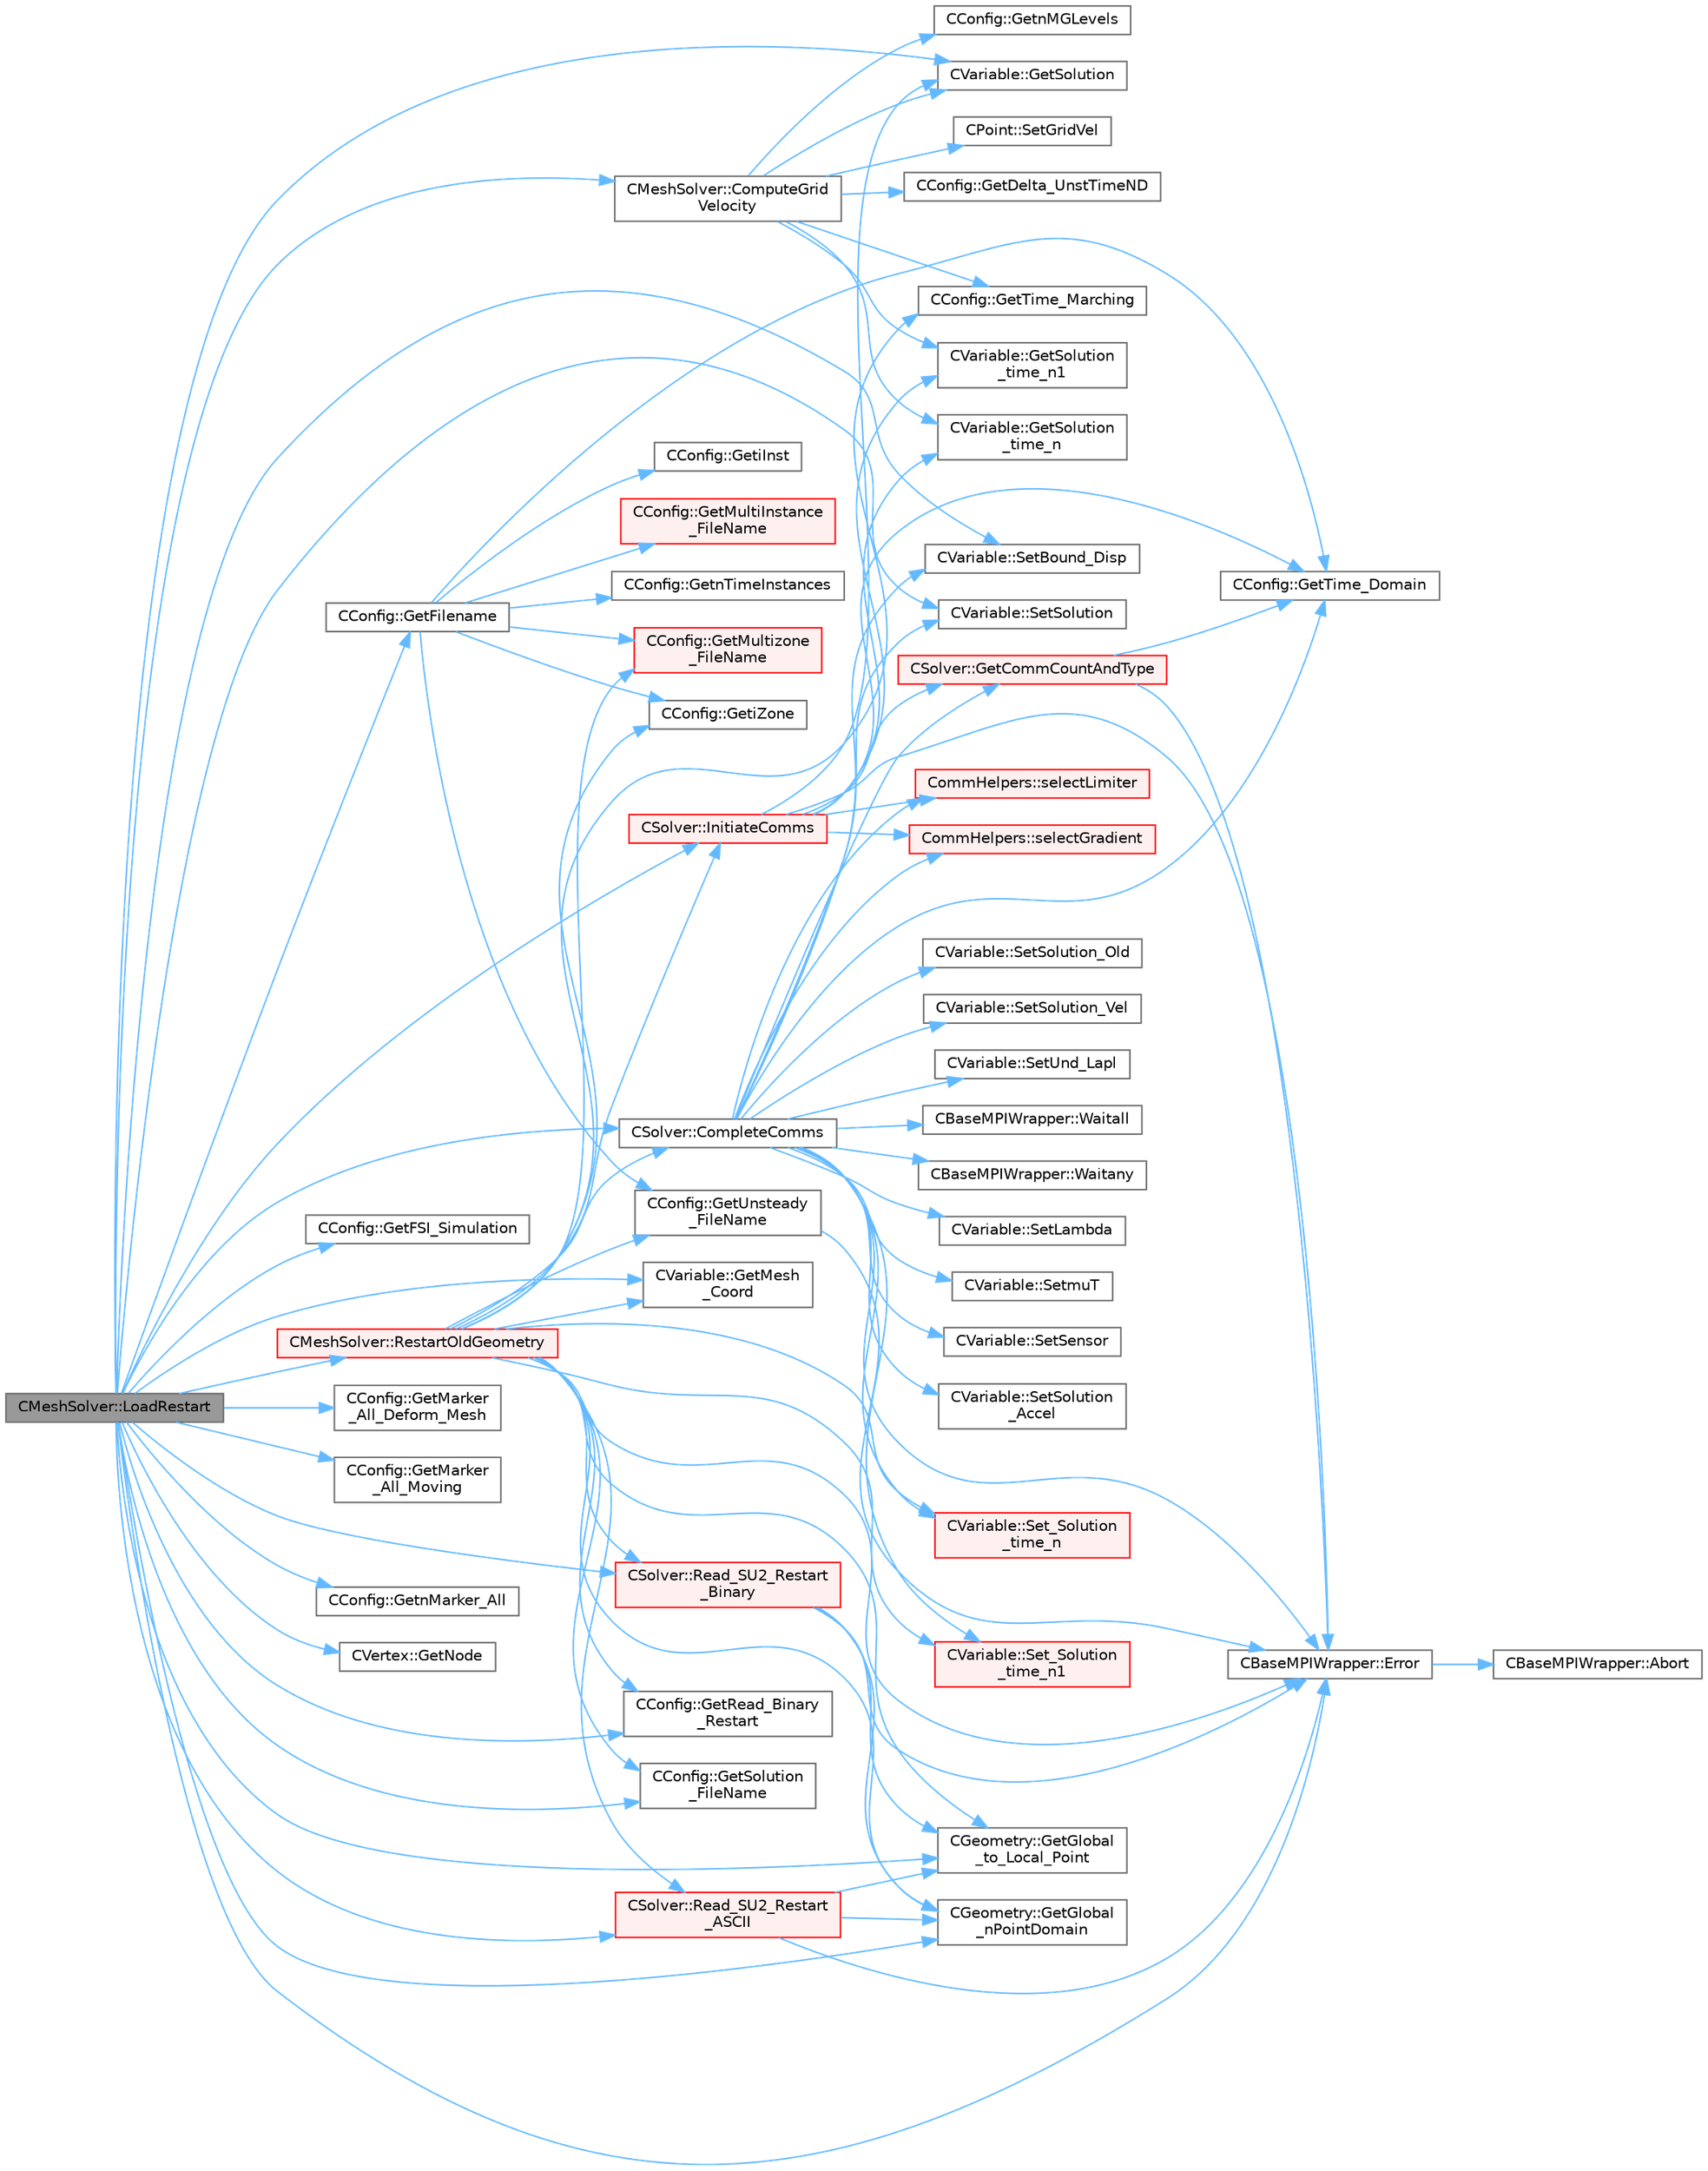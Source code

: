 digraph "CMeshSolver::LoadRestart"
{
 // LATEX_PDF_SIZE
  bgcolor="transparent";
  edge [fontname=Helvetica,fontsize=10,labelfontname=Helvetica,labelfontsize=10];
  node [fontname=Helvetica,fontsize=10,shape=box,height=0.2,width=0.4];
  rankdir="LR";
  Node1 [id="Node000001",label="CMeshSolver::LoadRestart",height=0.2,width=0.4,color="gray40", fillcolor="grey60", style="filled", fontcolor="black",tooltip="Load a solution from a restart file."];
  Node1 -> Node2 [id="edge1_Node000001_Node000002",color="steelblue1",style="solid",tooltip=" "];
  Node2 [id="Node000002",label="CSolver::CompleteComms",height=0.2,width=0.4,color="grey40", fillcolor="white", style="filled",URL="$classCSolver.html#a6891c839827efbebdcbf9a349f4da92c",tooltip="Routine to complete the set of non-blocking communications launched by InitiateComms() and unpacking ..."];
  Node2 -> Node3 [id="edge2_Node000002_Node000003",color="steelblue1",style="solid",tooltip=" "];
  Node3 [id="Node000003",label="CBaseMPIWrapper::Error",height=0.2,width=0.4,color="grey40", fillcolor="white", style="filled",URL="$classCBaseMPIWrapper.html#a04457c47629bda56704e6a8804833eeb",tooltip=" "];
  Node3 -> Node4 [id="edge3_Node000003_Node000004",color="steelblue1",style="solid",tooltip=" "];
  Node4 [id="Node000004",label="CBaseMPIWrapper::Abort",height=0.2,width=0.4,color="grey40", fillcolor="white", style="filled",URL="$classCBaseMPIWrapper.html#af7297d861dca86b45cf561b6ab642e8f",tooltip=" "];
  Node2 -> Node5 [id="edge4_Node000002_Node000005",color="steelblue1",style="solid",tooltip=" "];
  Node5 [id="Node000005",label="CSolver::GetCommCountAndType",height=0.2,width=0.4,color="red", fillcolor="#FFF0F0", style="filled",URL="$classCSolver.html#a56fdda7e77a14dfc70449ecef91336e7",tooltip="Helper function to define the type and number of variables per point for each communication type."];
  Node5 -> Node3 [id="edge5_Node000005_Node000003",color="steelblue1",style="solid",tooltip=" "];
  Node5 -> Node7 [id="edge6_Node000005_Node000007",color="steelblue1",style="solid",tooltip=" "];
  Node7 [id="Node000007",label="CConfig::GetTime_Domain",height=0.2,width=0.4,color="grey40", fillcolor="white", style="filled",URL="$classCConfig.html#a85d2e3cf43b77c63642c40c235b853f3",tooltip="Check if the multizone problem is solved for time domain."];
  Node2 -> Node7 [id="edge7_Node000002_Node000007",color="steelblue1",style="solid",tooltip=" "];
  Node2 -> Node8 [id="edge8_Node000002_Node000008",color="steelblue1",style="solid",tooltip=" "];
  Node8 [id="Node000008",label="CommHelpers::selectGradient",height=0.2,width=0.4,color="red", fillcolor="#FFF0F0", style="filled",URL="$namespaceCommHelpers.html#a691c54929c54c5e0b153a99f22217c8b",tooltip=" "];
  Node2 -> Node13 [id="edge9_Node000002_Node000013",color="steelblue1",style="solid",tooltip=" "];
  Node13 [id="Node000013",label="CommHelpers::selectLimiter",height=0.2,width=0.4,color="red", fillcolor="#FFF0F0", style="filled",URL="$namespaceCommHelpers.html#a88e9c22d59034b9b975cd978e1d99db1",tooltip=" "];
  Node2 -> Node17 [id="edge10_Node000002_Node000017",color="steelblue1",style="solid",tooltip=" "];
  Node17 [id="Node000017",label="CVariable::Set_Solution\l_time_n",height=0.2,width=0.4,color="red", fillcolor="#FFF0F0", style="filled",URL="$classCVariable.html#abf55f051089ec13d9c0422ed3389a9dc",tooltip="Set the variable solution at time n."];
  Node2 -> Node21 [id="edge11_Node000002_Node000021",color="steelblue1",style="solid",tooltip=" "];
  Node21 [id="Node000021",label="CVariable::Set_Solution\l_time_n1",height=0.2,width=0.4,color="red", fillcolor="#FFF0F0", style="filled",URL="$classCVariable.html#a527a337871bb37c3bb2df40c2b946884",tooltip="Set the variable solution at time n-1."];
  Node2 -> Node22 [id="edge12_Node000002_Node000022",color="steelblue1",style="solid",tooltip=" "];
  Node22 [id="Node000022",label="CVariable::SetBound_Disp",height=0.2,width=0.4,color="grey40", fillcolor="white", style="filled",URL="$classCVariable.html#a840431a0403b4bddd0a99dbfdf365795",tooltip="A virtual member. Set the boundary displacement."];
  Node2 -> Node23 [id="edge13_Node000002_Node000023",color="steelblue1",style="solid",tooltip=" "];
  Node23 [id="Node000023",label="CVariable::SetLambda",height=0.2,width=0.4,color="grey40", fillcolor="white", style="filled",URL="$classCVariable.html#afc0086076d62561f31a39f774c297428",tooltip="Set the value of the spectral radius."];
  Node2 -> Node24 [id="edge14_Node000002_Node000024",color="steelblue1",style="solid",tooltip=" "];
  Node24 [id="Node000024",label="CVariable::SetmuT",height=0.2,width=0.4,color="grey40", fillcolor="white", style="filled",URL="$classCVariable.html#a91256a1e927c5a529d853d0f127243de",tooltip="Set the value of the eddy viscosity."];
  Node2 -> Node25 [id="edge15_Node000002_Node000025",color="steelblue1",style="solid",tooltip=" "];
  Node25 [id="Node000025",label="CVariable::SetSensor",height=0.2,width=0.4,color="grey40", fillcolor="white", style="filled",URL="$classCVariable.html#a79ebe4ea3cc8eccd8b004256c5492a9e",tooltip="Set pressure sensor."];
  Node2 -> Node26 [id="edge16_Node000002_Node000026",color="steelblue1",style="solid",tooltip=" "];
  Node26 [id="Node000026",label="CVariable::SetSolution",height=0.2,width=0.4,color="grey40", fillcolor="white", style="filled",URL="$classCVariable.html#a22fbbd7bc6491672843000644a05c6a5",tooltip="Set the value of the solution, all variables."];
  Node2 -> Node27 [id="edge17_Node000002_Node000027",color="steelblue1",style="solid",tooltip=" "];
  Node27 [id="Node000027",label="CVariable::SetSolution\l_Accel",height=0.2,width=0.4,color="grey40", fillcolor="white", style="filled",URL="$classCVariable.html#af87029baec777039085fb1ff17ee9555",tooltip="Set the value of the acceleration (Structural Analysis)."];
  Node2 -> Node28 [id="edge18_Node000002_Node000028",color="steelblue1",style="solid",tooltip=" "];
  Node28 [id="Node000028",label="CVariable::SetSolution_Old",height=0.2,width=0.4,color="grey40", fillcolor="white", style="filled",URL="$classCVariable.html#a6ee4d8d450971204cc054a33d6473732",tooltip="Set the value of the old solution."];
  Node2 -> Node29 [id="edge19_Node000002_Node000029",color="steelblue1",style="solid",tooltip=" "];
  Node29 [id="Node000029",label="CVariable::SetSolution_Vel",height=0.2,width=0.4,color="grey40", fillcolor="white", style="filled",URL="$classCVariable.html#a5c1430d98acd399f1371f23e6fae053f",tooltip="Set the value of the velocity (Structural Analysis)."];
  Node2 -> Node30 [id="edge20_Node000002_Node000030",color="steelblue1",style="solid",tooltip=" "];
  Node30 [id="Node000030",label="CVariable::SetUnd_Lapl",height=0.2,width=0.4,color="grey40", fillcolor="white", style="filled",URL="$classCVariable.html#a70f0c6e3ddcf2fdcde3b90f217a0d4a3",tooltip="Set a value to the undivided laplacian."];
  Node2 -> Node31 [id="edge21_Node000002_Node000031",color="steelblue1",style="solid",tooltip=" "];
  Node31 [id="Node000031",label="CBaseMPIWrapper::Waitall",height=0.2,width=0.4,color="grey40", fillcolor="white", style="filled",URL="$classCBaseMPIWrapper.html#a01c02f8c0c799ccd15023f0c2c3cae27",tooltip=" "];
  Node2 -> Node32 [id="edge22_Node000002_Node000032",color="steelblue1",style="solid",tooltip=" "];
  Node32 [id="Node000032",label="CBaseMPIWrapper::Waitany",height=0.2,width=0.4,color="grey40", fillcolor="white", style="filled",URL="$classCBaseMPIWrapper.html#a5f4a1382f625fbbfb2c6224a87591825",tooltip=" "];
  Node1 -> Node33 [id="edge23_Node000001_Node000033",color="steelblue1",style="solid",tooltip=" "];
  Node33 [id="Node000033",label="CMeshSolver::ComputeGrid\lVelocity",height=0.2,width=0.4,color="grey40", fillcolor="white", style="filled",URL="$classCMeshSolver.html#a4f036c5f9574b4be7de03d36bbbf1c08",tooltip="Compute the grid velocity form the displacements of the mesh."];
  Node33 -> Node34 [id="edge24_Node000033_Node000034",color="steelblue1",style="solid",tooltip=" "];
  Node34 [id="Node000034",label="CConfig::GetDelta_UnstTimeND",height=0.2,width=0.4,color="grey40", fillcolor="white", style="filled",URL="$classCConfig.html#a0acfef8e480970316e9e672eacd59e9b",tooltip="If we are prforming an unsteady simulation, there is only one value of the time step for the complete..."];
  Node33 -> Node35 [id="edge25_Node000033_Node000035",color="steelblue1",style="solid",tooltip=" "];
  Node35 [id="Node000035",label="CConfig::GetnMGLevels",height=0.2,width=0.4,color="grey40", fillcolor="white", style="filled",URL="$classCConfig.html#a15a61a6f9a1d415c3509018f4916c5c1",tooltip="Get the number of multigrid levels."];
  Node33 -> Node36 [id="edge26_Node000033_Node000036",color="steelblue1",style="solid",tooltip=" "];
  Node36 [id="Node000036",label="CVariable::GetSolution",height=0.2,width=0.4,color="grey40", fillcolor="white", style="filled",URL="$classCVariable.html#a261483e39c23c1de7cb9aea7e917c121",tooltip="Get the solution."];
  Node33 -> Node37 [id="edge27_Node000033_Node000037",color="steelblue1",style="solid",tooltip=" "];
  Node37 [id="Node000037",label="CVariable::GetSolution\l_time_n",height=0.2,width=0.4,color="grey40", fillcolor="white", style="filled",URL="$classCVariable.html#a2aec6dba162ef493a8f3e0e8eaa0e132",tooltip="Get the solution at time n."];
  Node33 -> Node38 [id="edge28_Node000033_Node000038",color="steelblue1",style="solid",tooltip=" "];
  Node38 [id="Node000038",label="CVariable::GetSolution\l_time_n1",height=0.2,width=0.4,color="grey40", fillcolor="white", style="filled",URL="$classCVariable.html#a11a0e420f36da5e4679c2e2ff3c11eb5",tooltip="Get the solution at time n-1."];
  Node33 -> Node39 [id="edge29_Node000033_Node000039",color="steelblue1",style="solid",tooltip=" "];
  Node39 [id="Node000039",label="CConfig::GetTime_Marching",height=0.2,width=0.4,color="grey40", fillcolor="white", style="filled",URL="$classCConfig.html#ac47e04d76ce865893a94dcedd3c9b6a5",tooltip="Provides information about the time integration, and change the write in the output files information..."];
  Node33 -> Node40 [id="edge30_Node000033_Node000040",color="steelblue1",style="solid",tooltip=" "];
  Node40 [id="Node000040",label="CPoint::SetGridVel",height=0.2,width=0.4,color="grey40", fillcolor="white", style="filled",URL="$classCPoint.html#accb2a44a58e7fc7a0e0f2a029cacc257",tooltip="Set the value of the grid velocity at the point."];
  Node1 -> Node3 [id="edge31_Node000001_Node000003",color="steelblue1",style="solid",tooltip=" "];
  Node1 -> Node41 [id="edge32_Node000001_Node000041",color="steelblue1",style="solid",tooltip=" "];
  Node41 [id="Node000041",label="CConfig::GetFilename",height=0.2,width=0.4,color="grey40", fillcolor="white", style="filled",URL="$classCConfig.html#af7c4169d5b73657a9a3ea94b54931f91",tooltip="Add any numbers necessary to the filename (iteration number, zone ID ...)"];
  Node41 -> Node42 [id="edge33_Node000041_Node000042",color="steelblue1",style="solid",tooltip=" "];
  Node42 [id="Node000042",label="CConfig::GetiInst",height=0.2,width=0.4,color="grey40", fillcolor="white", style="filled",URL="$classCConfig.html#a538bf5c34b523f5e4d389be41c2b666c",tooltip="Get the current instance."];
  Node41 -> Node43 [id="edge34_Node000041_Node000043",color="steelblue1",style="solid",tooltip=" "];
  Node43 [id="Node000043",label="CConfig::GetiZone",height=0.2,width=0.4,color="grey40", fillcolor="white", style="filled",URL="$classCConfig.html#a1d6335b8fdef6fbcd9a08f7503d73ec1",tooltip="Provides the number of varaibles."];
  Node41 -> Node44 [id="edge35_Node000041_Node000044",color="steelblue1",style="solid",tooltip=" "];
  Node44 [id="Node000044",label="CConfig::GetMultiInstance\l_FileName",height=0.2,width=0.4,color="red", fillcolor="#FFF0F0", style="filled",URL="$classCConfig.html#a8e58aafe36a038a7cc27a8e78f1bfeba",tooltip="Append the instance index to the restart or the solution files."];
  Node41 -> Node47 [id="edge36_Node000041_Node000047",color="steelblue1",style="solid",tooltip=" "];
  Node47 [id="Node000047",label="CConfig::GetMultizone\l_FileName",height=0.2,width=0.4,color="red", fillcolor="#FFF0F0", style="filled",URL="$classCConfig.html#a583b8216adb6145ba09476d72fb2d916",tooltip="Append the zone index to the restart or the solution files."];
  Node41 -> Node48 [id="edge37_Node000041_Node000048",color="steelblue1",style="solid",tooltip=" "];
  Node48 [id="Node000048",label="CConfig::GetnTimeInstances",height=0.2,width=0.4,color="grey40", fillcolor="white", style="filled",URL="$classCConfig.html#a6ae9111090db52de2f8f07f77d6416d5",tooltip="Retrieves the number of periodic time instances for Harmonic Balance."];
  Node41 -> Node7 [id="edge38_Node000041_Node000007",color="steelblue1",style="solid",tooltip=" "];
  Node41 -> Node49 [id="edge39_Node000041_Node000049",color="steelblue1",style="solid",tooltip=" "];
  Node49 [id="Node000049",label="CConfig::GetUnsteady\l_FileName",height=0.2,width=0.4,color="grey40", fillcolor="white", style="filled",URL="$classCConfig.html#a6a372823bb1dd2d55e81488b720752d6",tooltip="Augment the input filename with the iteration number for an unsteady file."];
  Node49 -> Node3 [id="edge40_Node000049_Node000003",color="steelblue1",style="solid",tooltip=" "];
  Node1 -> Node50 [id="edge41_Node000001_Node000050",color="steelblue1",style="solid",tooltip=" "];
  Node50 [id="Node000050",label="CConfig::GetFSI_Simulation",height=0.2,width=0.4,color="grey40", fillcolor="white", style="filled",URL="$classCConfig.html#ab3fdf060d59e990ed2e9418e8df56ad7",tooltip="Check if the simulation we are running is a FSI simulation."];
  Node1 -> Node51 [id="edge42_Node000001_Node000051",color="steelblue1",style="solid",tooltip=" "];
  Node51 [id="Node000051",label="CGeometry::GetGlobal\l_nPointDomain",height=0.2,width=0.4,color="grey40", fillcolor="white", style="filled",URL="$classCGeometry.html#a1950b86a664c5da4d7df2a8b3d361a67",tooltip="Retrieve total number of nodes in a simulation across all processors (excluding halos)."];
  Node1 -> Node52 [id="edge43_Node000001_Node000052",color="steelblue1",style="solid",tooltip=" "];
  Node52 [id="Node000052",label="CGeometry::GetGlobal\l_to_Local_Point",height=0.2,width=0.4,color="grey40", fillcolor="white", style="filled",URL="$classCGeometry.html#a6b44ca6618da53444192bbd3329dea18",tooltip="A virtual member."];
  Node1 -> Node53 [id="edge44_Node000001_Node000053",color="steelblue1",style="solid",tooltip=" "];
  Node53 [id="Node000053",label="CConfig::GetMarker\l_All_Deform_Mesh",height=0.2,width=0.4,color="grey40", fillcolor="white", style="filled",URL="$classCConfig.html#af2b7f4beda04f2a41c9b922987a5df26",tooltip="Get whether marker val_marker is a DEFORM_MESH marker."];
  Node1 -> Node54 [id="edge45_Node000001_Node000054",color="steelblue1",style="solid",tooltip=" "];
  Node54 [id="Node000054",label="CConfig::GetMarker\l_All_Moving",height=0.2,width=0.4,color="grey40", fillcolor="white", style="filled",URL="$classCConfig.html#aa92e30407f9aaad234c7a557019cd3c5",tooltip="Get the motion information for a marker val_marker."];
  Node1 -> Node55 [id="edge46_Node000001_Node000055",color="steelblue1",style="solid",tooltip=" "];
  Node55 [id="Node000055",label="CVariable::GetMesh\l_Coord",height=0.2,width=0.4,color="grey40", fillcolor="white", style="filled",URL="$classCVariable.html#afe97b312c0685a1975a41b915f5d327a",tooltip="A virtual member. Get the value of the undeformed coordinates."];
  Node1 -> Node56 [id="edge47_Node000001_Node000056",color="steelblue1",style="solid",tooltip=" "];
  Node56 [id="Node000056",label="CConfig::GetnMarker_All",height=0.2,width=0.4,color="grey40", fillcolor="white", style="filled",URL="$classCConfig.html#a459dee039e618d21a5d78db61c221240",tooltip="Get the total number of boundary markers of the local process including send/receive domains."];
  Node1 -> Node57 [id="edge48_Node000001_Node000057",color="steelblue1",style="solid",tooltip=" "];
  Node57 [id="Node000057",label="CVertex::GetNode",height=0.2,width=0.4,color="grey40", fillcolor="white", style="filled",URL="$classCVertex.html#ad568da06e7191358d3a09a1bee71cdb5",tooltip="Get the node of the vertex."];
  Node1 -> Node58 [id="edge49_Node000001_Node000058",color="steelblue1",style="solid",tooltip=" "];
  Node58 [id="Node000058",label="CConfig::GetRead_Binary\l_Restart",height=0.2,width=0.4,color="grey40", fillcolor="white", style="filled",URL="$classCConfig.html#a82ddaa417553293be72a3ab2198f7d40",tooltip="Flag for whether binary SU2 native restart files are read."];
  Node1 -> Node36 [id="edge50_Node000001_Node000036",color="steelblue1",style="solid",tooltip=" "];
  Node1 -> Node59 [id="edge51_Node000001_Node000059",color="steelblue1",style="solid",tooltip=" "];
  Node59 [id="Node000059",label="CConfig::GetSolution\l_FileName",height=0.2,width=0.4,color="grey40", fillcolor="white", style="filled",URL="$classCConfig.html#a1d989df2b76d32ee772923f169cf885b",tooltip="Get the name of the file with the solution of the flow problem."];
  Node1 -> Node60 [id="edge52_Node000001_Node000060",color="steelblue1",style="solid",tooltip=" "];
  Node60 [id="Node000060",label="CSolver::InitiateComms",height=0.2,width=0.4,color="red", fillcolor="#FFF0F0", style="filled",URL="$classCSolver.html#a7c5c26e7f006b4bb7e93582d839cf09d",tooltip="Routine to load a solver quantity into the data structures for MPI point-to-point communication and t..."];
  Node60 -> Node3 [id="edge53_Node000060_Node000003",color="steelblue1",style="solid",tooltip=" "];
  Node60 -> Node5 [id="edge54_Node000060_Node000005",color="steelblue1",style="solid",tooltip=" "];
  Node60 -> Node36 [id="edge55_Node000060_Node000036",color="steelblue1",style="solid",tooltip=" "];
  Node60 -> Node37 [id="edge56_Node000060_Node000037",color="steelblue1",style="solid",tooltip=" "];
  Node60 -> Node38 [id="edge57_Node000060_Node000038",color="steelblue1",style="solid",tooltip=" "];
  Node60 -> Node7 [id="edge58_Node000060_Node000007",color="steelblue1",style="solid",tooltip=" "];
  Node60 -> Node8 [id="edge59_Node000060_Node000008",color="steelblue1",style="solid",tooltip=" "];
  Node60 -> Node13 [id="edge60_Node000060_Node000013",color="steelblue1",style="solid",tooltip=" "];
  Node1 -> Node75 [id="edge61_Node000001_Node000075",color="steelblue1",style="solid",tooltip=" "];
  Node75 [id="Node000075",label="CSolver::Read_SU2_Restart\l_ASCII",height=0.2,width=0.4,color="red", fillcolor="#FFF0F0", style="filled",URL="$classCSolver.html#a2d9a54256f99b9881a0f9189cf73e902",tooltip="Read a native SU2 restart file in ASCII format."];
  Node75 -> Node3 [id="edge62_Node000075_Node000003",color="steelblue1",style="solid",tooltip=" "];
  Node75 -> Node51 [id="edge63_Node000075_Node000051",color="steelblue1",style="solid",tooltip=" "];
  Node75 -> Node52 [id="edge64_Node000075_Node000052",color="steelblue1",style="solid",tooltip=" "];
  Node1 -> Node83 [id="edge65_Node000001_Node000083",color="steelblue1",style="solid",tooltip=" "];
  Node83 [id="Node000083",label="CSolver::Read_SU2_Restart\l_Binary",height=0.2,width=0.4,color="red", fillcolor="#FFF0F0", style="filled",URL="$classCSolver.html#a014ca6bbee7673aec0ba83067a6716a0",tooltip="Read a native SU2 restart file in binary format."];
  Node83 -> Node3 [id="edge66_Node000083_Node000003",color="steelblue1",style="solid",tooltip=" "];
  Node83 -> Node51 [id="edge67_Node000083_Node000051",color="steelblue1",style="solid",tooltip=" "];
  Node83 -> Node52 [id="edge68_Node000083_Node000052",color="steelblue1",style="solid",tooltip=" "];
  Node1 -> Node85 [id="edge69_Node000001_Node000085",color="steelblue1",style="solid",tooltip=" "];
  Node85 [id="Node000085",label="CMeshSolver::RestartOldGeometry",height=0.2,width=0.4,color="red", fillcolor="#FFF0F0", style="filled",URL="$classCMeshSolver.html#accd7241ab78f3ccd19e918ccda4fb6e3",tooltip="Load the geometries at the previous time states n and nM1."];
  Node85 -> Node2 [id="edge70_Node000085_Node000002",color="steelblue1",style="solid",tooltip=" "];
  Node85 -> Node3 [id="edge71_Node000085_Node000003",color="steelblue1",style="solid",tooltip=" "];
  Node85 -> Node51 [id="edge72_Node000085_Node000051",color="steelblue1",style="solid",tooltip=" "];
  Node85 -> Node52 [id="edge73_Node000085_Node000052",color="steelblue1",style="solid",tooltip=" "];
  Node85 -> Node43 [id="edge74_Node000085_Node000043",color="steelblue1",style="solid",tooltip=" "];
  Node85 -> Node55 [id="edge75_Node000085_Node000055",color="steelblue1",style="solid",tooltip=" "];
  Node85 -> Node47 [id="edge76_Node000085_Node000047",color="steelblue1",style="solid",tooltip=" "];
  Node85 -> Node58 [id="edge77_Node000085_Node000058",color="steelblue1",style="solid",tooltip=" "];
  Node85 -> Node59 [id="edge78_Node000085_Node000059",color="steelblue1",style="solid",tooltip=" "];
  Node85 -> Node39 [id="edge79_Node000085_Node000039",color="steelblue1",style="solid",tooltip=" "];
  Node85 -> Node49 [id="edge80_Node000085_Node000049",color="steelblue1",style="solid",tooltip=" "];
  Node85 -> Node60 [id="edge81_Node000085_Node000060",color="steelblue1",style="solid",tooltip=" "];
  Node85 -> Node75 [id="edge82_Node000085_Node000075",color="steelblue1",style="solid",tooltip=" "];
  Node85 -> Node83 [id="edge83_Node000085_Node000083",color="steelblue1",style="solid",tooltip=" "];
  Node85 -> Node17 [id="edge84_Node000085_Node000017",color="steelblue1",style="solid",tooltip=" "];
  Node85 -> Node21 [id="edge85_Node000085_Node000021",color="steelblue1",style="solid",tooltip=" "];
  Node1 -> Node22 [id="edge86_Node000001_Node000022",color="steelblue1",style="solid",tooltip=" "];
  Node1 -> Node26 [id="edge87_Node000001_Node000026",color="steelblue1",style="solid",tooltip=" "];
}
